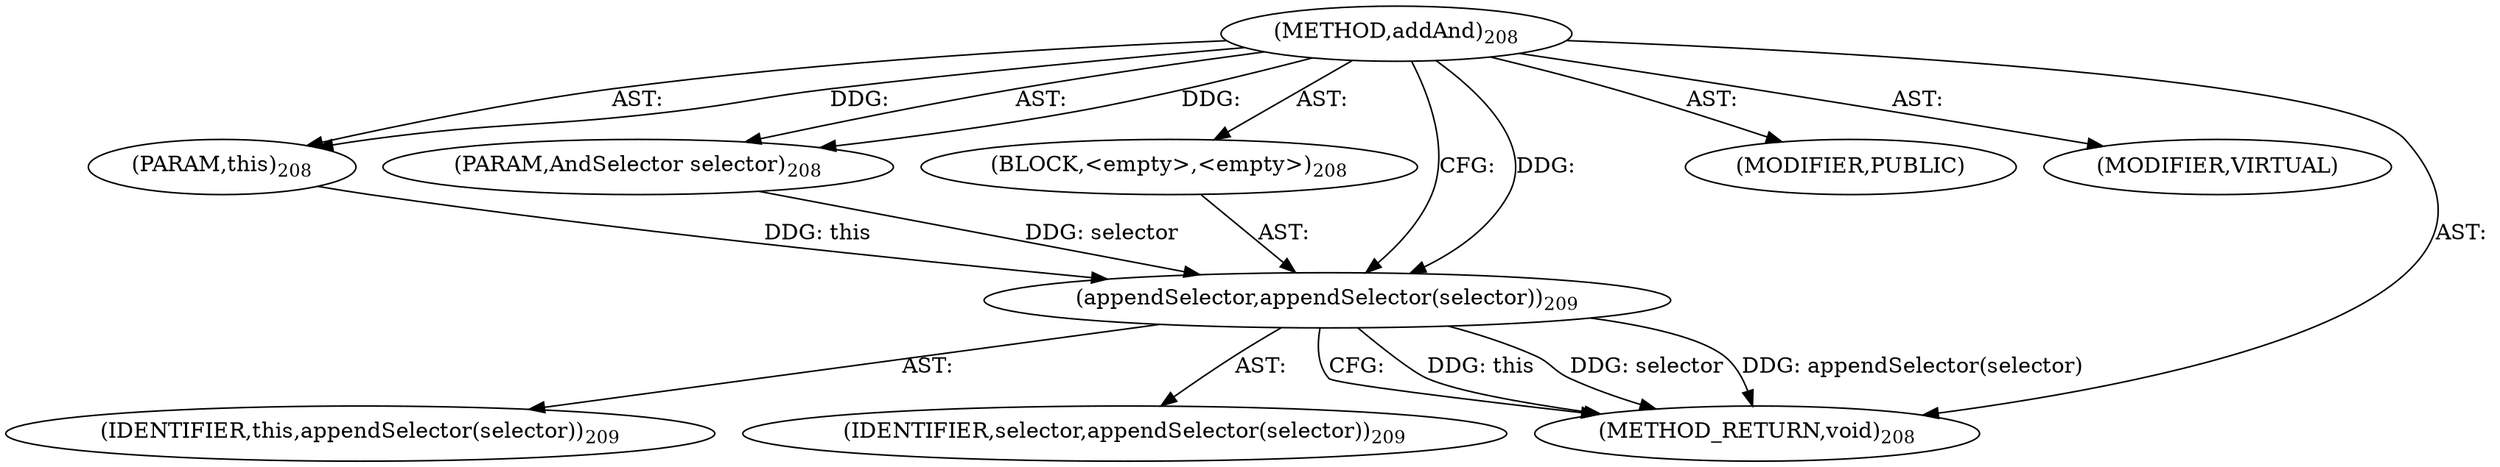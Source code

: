 digraph "addAnd" {  
"111669149706" [label = <(METHOD,addAnd)<SUB>208</SUB>> ]
"115964116995" [label = <(PARAM,this)<SUB>208</SUB>> ]
"115964117026" [label = <(PARAM,AndSelector selector)<SUB>208</SUB>> ]
"25769803793" [label = <(BLOCK,&lt;empty&gt;,&lt;empty&gt;)<SUB>208</SUB>> ]
"30064771122" [label = <(appendSelector,appendSelector(selector))<SUB>209</SUB>> ]
"68719476741" [label = <(IDENTIFIER,this,appendSelector(selector))<SUB>209</SUB>> ]
"68719476794" [label = <(IDENTIFIER,selector,appendSelector(selector))<SUB>209</SUB>> ]
"133143986198" [label = <(MODIFIER,PUBLIC)> ]
"133143986199" [label = <(MODIFIER,VIRTUAL)> ]
"128849018890" [label = <(METHOD_RETURN,void)<SUB>208</SUB>> ]
  "111669149706" -> "115964116995"  [ label = "AST: "] 
  "111669149706" -> "115964117026"  [ label = "AST: "] 
  "111669149706" -> "25769803793"  [ label = "AST: "] 
  "111669149706" -> "133143986198"  [ label = "AST: "] 
  "111669149706" -> "133143986199"  [ label = "AST: "] 
  "111669149706" -> "128849018890"  [ label = "AST: "] 
  "25769803793" -> "30064771122"  [ label = "AST: "] 
  "30064771122" -> "68719476741"  [ label = "AST: "] 
  "30064771122" -> "68719476794"  [ label = "AST: "] 
  "30064771122" -> "128849018890"  [ label = "CFG: "] 
  "111669149706" -> "30064771122"  [ label = "CFG: "] 
  "30064771122" -> "128849018890"  [ label = "DDG: this"] 
  "30064771122" -> "128849018890"  [ label = "DDG: selector"] 
  "30064771122" -> "128849018890"  [ label = "DDG: appendSelector(selector)"] 
  "111669149706" -> "115964116995"  [ label = "DDG: "] 
  "111669149706" -> "115964117026"  [ label = "DDG: "] 
  "115964116995" -> "30064771122"  [ label = "DDG: this"] 
  "111669149706" -> "30064771122"  [ label = "DDG: "] 
  "115964117026" -> "30064771122"  [ label = "DDG: selector"] 
}
